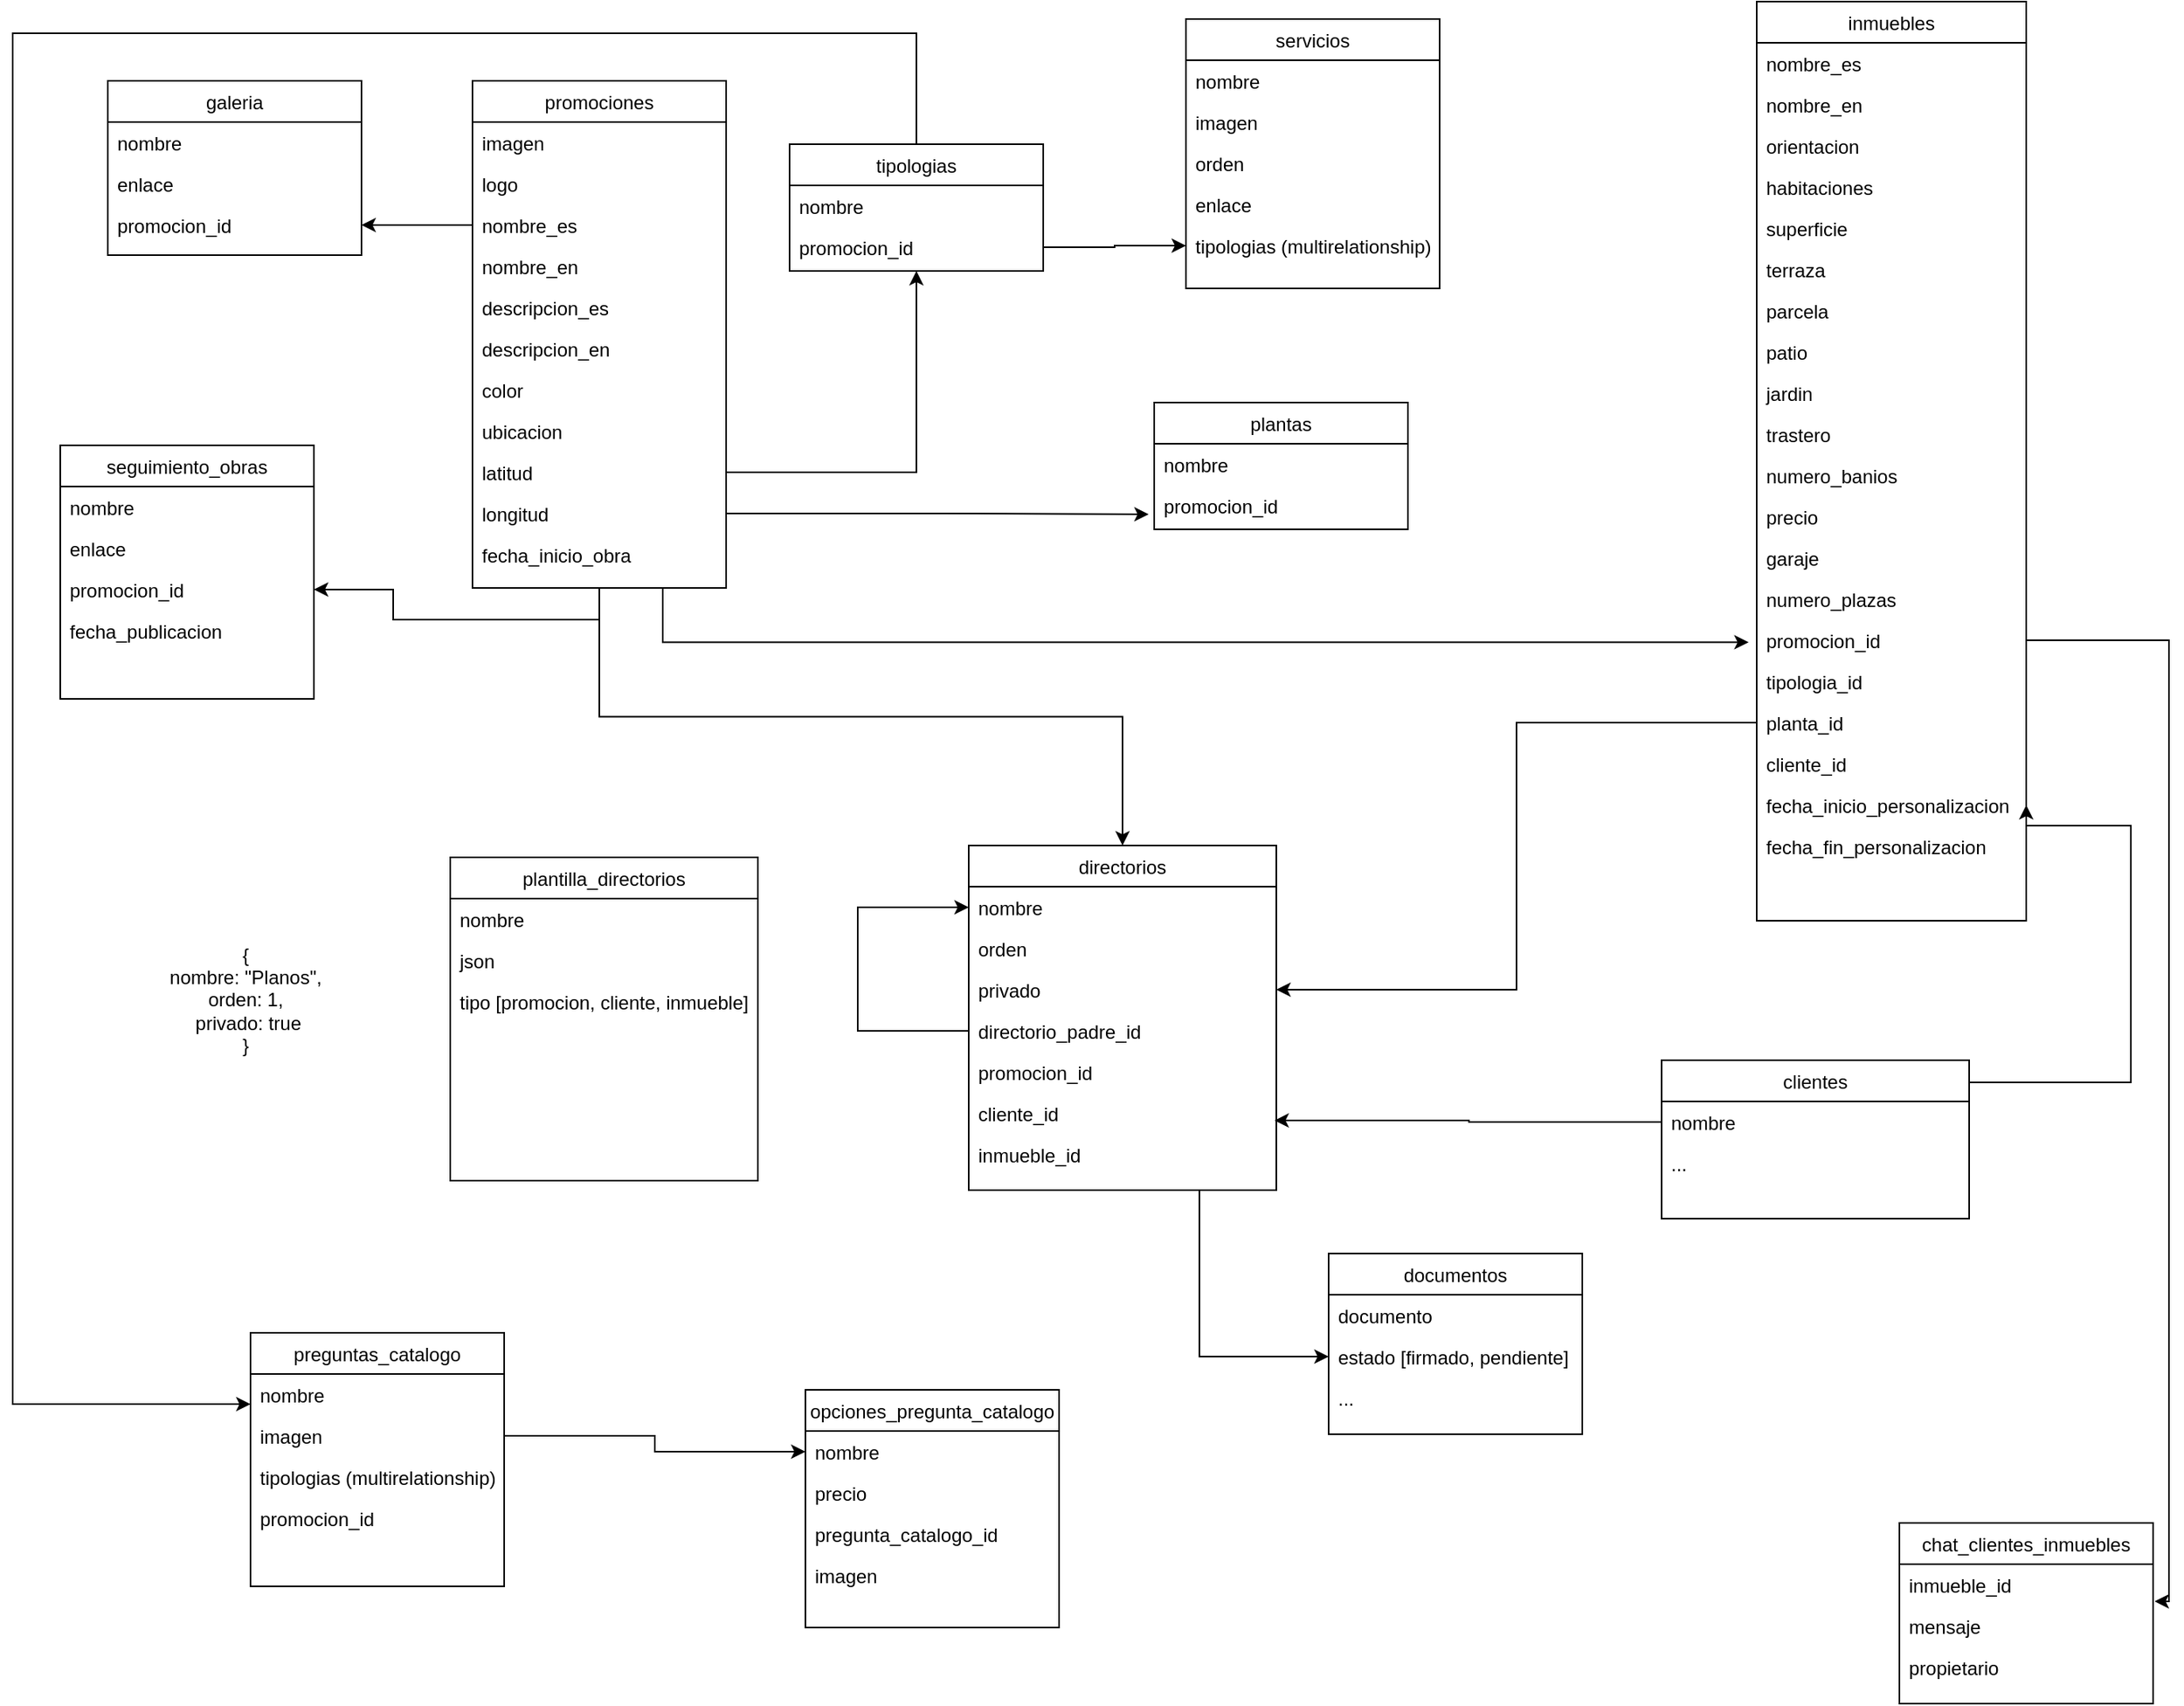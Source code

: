 <mxfile version="21.5.2" type="github">
  <diagram id="C5RBs43oDa-KdzZeNtuy" name="Page-1">
    <mxGraphModel dx="1430" dy="795" grid="1" gridSize="10" guides="1" tooltips="1" connect="1" arrows="1" fold="1" page="1" pageScale="1" pageWidth="827" pageHeight="1169" math="0" shadow="0">
      <root>
        <mxCell id="WIyWlLk6GJQsqaUBKTNV-0" />
        <mxCell id="WIyWlLk6GJQsqaUBKTNV-1" parent="WIyWlLk6GJQsqaUBKTNV-0" />
        <mxCell id="M-KcMrp0c2M51omqzIbv-11" style="edgeStyle=orthogonalEdgeStyle;rounded=0;orthogonalLoop=1;jettySize=auto;html=1;exitX=0.75;exitY=1;exitDx=0;exitDy=0;entryX=-0.03;entryY=0.55;entryDx=0;entryDy=0;entryPerimeter=0;" edge="1" parent="WIyWlLk6GJQsqaUBKTNV-1" source="zkfFHV4jXpPFQw0GAbJ--17" target="rubIWAqvZwAbomC3UhDy-125">
          <mxGeometry relative="1" as="geometry" />
        </mxCell>
        <mxCell id="M-KcMrp0c2M51omqzIbv-12" style="edgeStyle=orthogonalEdgeStyle;rounded=0;orthogonalLoop=1;jettySize=auto;html=1;exitX=0.5;exitY=1;exitDx=0;exitDy=0;entryX=1;entryY=0.5;entryDx=0;entryDy=0;" edge="1" parent="WIyWlLk6GJQsqaUBKTNV-1" source="zkfFHV4jXpPFQw0GAbJ--17" target="rubIWAqvZwAbomC3UhDy-105">
          <mxGeometry relative="1" as="geometry" />
        </mxCell>
        <mxCell id="M-KcMrp0c2M51omqzIbv-43" style="edgeStyle=orthogonalEdgeStyle;rounded=0;orthogonalLoop=1;jettySize=auto;html=1;exitX=0.5;exitY=1;exitDx=0;exitDy=0;" edge="1" parent="WIyWlLk6GJQsqaUBKTNV-1" source="zkfFHV4jXpPFQw0GAbJ--17" target="M-KcMrp0c2M51omqzIbv-28">
          <mxGeometry relative="1" as="geometry" />
        </mxCell>
        <mxCell id="zkfFHV4jXpPFQw0GAbJ--17" value="promociones" style="swimlane;fontStyle=0;align=center;verticalAlign=top;childLayout=stackLayout;horizontal=1;startSize=26;horizontalStack=0;resizeParent=1;resizeLast=0;collapsible=1;marginBottom=0;rounded=0;shadow=0;strokeWidth=1;" parent="WIyWlLk6GJQsqaUBKTNV-1" vertex="1">
          <mxGeometry x="320" y="60" width="160" height="320" as="geometry">
            <mxRectangle x="550" y="140" width="160" height="26" as="alternateBounds" />
          </mxGeometry>
        </mxCell>
        <mxCell id="zkfFHV4jXpPFQw0GAbJ--18" value="imagen" style="text;align=left;verticalAlign=top;spacingLeft=4;spacingRight=4;overflow=hidden;rotatable=0;points=[[0,0.5],[1,0.5]];portConstraint=eastwest;" parent="zkfFHV4jXpPFQw0GAbJ--17" vertex="1">
          <mxGeometry y="26" width="160" height="26" as="geometry" />
        </mxCell>
        <mxCell id="zkfFHV4jXpPFQw0GAbJ--19" value="logo" style="text;align=left;verticalAlign=top;spacingLeft=4;spacingRight=4;overflow=hidden;rotatable=0;points=[[0,0.5],[1,0.5]];portConstraint=eastwest;rounded=0;shadow=0;html=0;" parent="zkfFHV4jXpPFQw0GAbJ--17" vertex="1">
          <mxGeometry y="52" width="160" height="26" as="geometry" />
        </mxCell>
        <mxCell id="zkfFHV4jXpPFQw0GAbJ--20" value="nombre_es" style="text;align=left;verticalAlign=top;spacingLeft=4;spacingRight=4;overflow=hidden;rotatable=0;points=[[0,0.5],[1,0.5]];portConstraint=eastwest;rounded=0;shadow=0;html=0;" parent="zkfFHV4jXpPFQw0GAbJ--17" vertex="1">
          <mxGeometry y="78" width="160" height="26" as="geometry" />
        </mxCell>
        <mxCell id="zkfFHV4jXpPFQw0GAbJ--21" value="nombre_en" style="text;align=left;verticalAlign=top;spacingLeft=4;spacingRight=4;overflow=hidden;rotatable=0;points=[[0,0.5],[1,0.5]];portConstraint=eastwest;rounded=0;shadow=0;html=0;" parent="zkfFHV4jXpPFQw0GAbJ--17" vertex="1">
          <mxGeometry y="104" width="160" height="26" as="geometry" />
        </mxCell>
        <mxCell id="zkfFHV4jXpPFQw0GAbJ--22" value="descripcion_es" style="text;align=left;verticalAlign=top;spacingLeft=4;spacingRight=4;overflow=hidden;rotatable=0;points=[[0,0.5],[1,0.5]];portConstraint=eastwest;rounded=0;shadow=0;html=0;" parent="zkfFHV4jXpPFQw0GAbJ--17" vertex="1">
          <mxGeometry y="130" width="160" height="26" as="geometry" />
        </mxCell>
        <mxCell id="rubIWAqvZwAbomC3UhDy-70" value="descripcion_en" style="text;align=left;verticalAlign=top;spacingLeft=4;spacingRight=4;overflow=hidden;rotatable=0;points=[[0,0.5],[1,0.5]];portConstraint=eastwest;rounded=0;shadow=0;html=0;" parent="zkfFHV4jXpPFQw0GAbJ--17" vertex="1">
          <mxGeometry y="156" width="160" height="26" as="geometry" />
        </mxCell>
        <mxCell id="rubIWAqvZwAbomC3UhDy-71" value="color" style="text;align=left;verticalAlign=top;spacingLeft=4;spacingRight=4;overflow=hidden;rotatable=0;points=[[0,0.5],[1,0.5]];portConstraint=eastwest;rounded=0;shadow=0;html=0;" parent="zkfFHV4jXpPFQw0GAbJ--17" vertex="1">
          <mxGeometry y="182" width="160" height="26" as="geometry" />
        </mxCell>
        <mxCell id="rubIWAqvZwAbomC3UhDy-72" value="ubicacion" style="text;align=left;verticalAlign=top;spacingLeft=4;spacingRight=4;overflow=hidden;rotatable=0;points=[[0,0.5],[1,0.5]];portConstraint=eastwest;rounded=0;shadow=0;html=0;" parent="zkfFHV4jXpPFQw0GAbJ--17" vertex="1">
          <mxGeometry y="208" width="160" height="26" as="geometry" />
        </mxCell>
        <mxCell id="rubIWAqvZwAbomC3UhDy-73" value="latitud" style="text;align=left;verticalAlign=top;spacingLeft=4;spacingRight=4;overflow=hidden;rotatable=0;points=[[0,0.5],[1,0.5]];portConstraint=eastwest;rounded=0;shadow=0;html=0;" parent="zkfFHV4jXpPFQw0GAbJ--17" vertex="1">
          <mxGeometry y="234" width="160" height="26" as="geometry" />
        </mxCell>
        <mxCell id="rubIWAqvZwAbomC3UhDy-74" value="longitud" style="text;align=left;verticalAlign=top;spacingLeft=4;spacingRight=4;overflow=hidden;rotatable=0;points=[[0,0.5],[1,0.5]];portConstraint=eastwest;rounded=0;shadow=0;html=0;" parent="zkfFHV4jXpPFQw0GAbJ--17" vertex="1">
          <mxGeometry y="260" width="160" height="26" as="geometry" />
        </mxCell>
        <mxCell id="M-KcMrp0c2M51omqzIbv-87" value="fecha_inicio_obra" style="text;align=left;verticalAlign=top;spacingLeft=4;spacingRight=4;overflow=hidden;rotatable=0;points=[[0,0.5],[1,0.5]];portConstraint=eastwest;rounded=0;shadow=0;html=0;" vertex="1" parent="zkfFHV4jXpPFQw0GAbJ--17">
          <mxGeometry y="286" width="160" height="26" as="geometry" />
        </mxCell>
        <mxCell id="rubIWAqvZwAbomC3UhDy-75" value="inmuebles" style="swimlane;fontStyle=0;align=center;verticalAlign=top;childLayout=stackLayout;horizontal=1;startSize=26;horizontalStack=0;resizeParent=1;resizeLast=0;collapsible=1;marginBottom=0;rounded=0;shadow=0;strokeWidth=1;" parent="WIyWlLk6GJQsqaUBKTNV-1" vertex="1">
          <mxGeometry x="1130" y="10" width="170" height="580" as="geometry">
            <mxRectangle x="550" y="140" width="160" height="26" as="alternateBounds" />
          </mxGeometry>
        </mxCell>
        <mxCell id="rubIWAqvZwAbomC3UhDy-78" value="nombre_es" style="text;align=left;verticalAlign=top;spacingLeft=4;spacingRight=4;overflow=hidden;rotatable=0;points=[[0,0.5],[1,0.5]];portConstraint=eastwest;rounded=0;shadow=0;html=0;" parent="rubIWAqvZwAbomC3UhDy-75" vertex="1">
          <mxGeometry y="26" width="170" height="26" as="geometry" />
        </mxCell>
        <mxCell id="rubIWAqvZwAbomC3UhDy-79" value="nombre_en" style="text;align=left;verticalAlign=top;spacingLeft=4;spacingRight=4;overflow=hidden;rotatable=0;points=[[0,0.5],[1,0.5]];portConstraint=eastwest;rounded=0;shadow=0;html=0;" parent="rubIWAqvZwAbomC3UhDy-75" vertex="1">
          <mxGeometry y="52" width="170" height="26" as="geometry" />
        </mxCell>
        <mxCell id="rubIWAqvZwAbomC3UhDy-80" value="orientacion" style="text;align=left;verticalAlign=top;spacingLeft=4;spacingRight=4;overflow=hidden;rotatable=0;points=[[0,0.5],[1,0.5]];portConstraint=eastwest;rounded=0;shadow=0;html=0;" parent="rubIWAqvZwAbomC3UhDy-75" vertex="1">
          <mxGeometry y="78" width="170" height="26" as="geometry" />
        </mxCell>
        <mxCell id="rubIWAqvZwAbomC3UhDy-81" value="habitaciones" style="text;align=left;verticalAlign=top;spacingLeft=4;spacingRight=4;overflow=hidden;rotatable=0;points=[[0,0.5],[1,0.5]];portConstraint=eastwest;rounded=0;shadow=0;html=0;" parent="rubIWAqvZwAbomC3UhDy-75" vertex="1">
          <mxGeometry y="104" width="170" height="26" as="geometry" />
        </mxCell>
        <mxCell id="rubIWAqvZwAbomC3UhDy-82" value="superficie" style="text;align=left;verticalAlign=top;spacingLeft=4;spacingRight=4;overflow=hidden;rotatable=0;points=[[0,0.5],[1,0.5]];portConstraint=eastwest;rounded=0;shadow=0;html=0;" parent="rubIWAqvZwAbomC3UhDy-75" vertex="1">
          <mxGeometry y="130" width="170" height="26" as="geometry" />
        </mxCell>
        <mxCell id="rubIWAqvZwAbomC3UhDy-83" value="terraza" style="text;align=left;verticalAlign=top;spacingLeft=4;spacingRight=4;overflow=hidden;rotatable=0;points=[[0,0.5],[1,0.5]];portConstraint=eastwest;rounded=0;shadow=0;html=0;" parent="rubIWAqvZwAbomC3UhDy-75" vertex="1">
          <mxGeometry y="156" width="170" height="26" as="geometry" />
        </mxCell>
        <mxCell id="rubIWAqvZwAbomC3UhDy-84" value="parcela" style="text;align=left;verticalAlign=top;spacingLeft=4;spacingRight=4;overflow=hidden;rotatable=0;points=[[0,0.5],[1,0.5]];portConstraint=eastwest;rounded=0;shadow=0;html=0;" parent="rubIWAqvZwAbomC3UhDy-75" vertex="1">
          <mxGeometry y="182" width="170" height="26" as="geometry" />
        </mxCell>
        <mxCell id="rubIWAqvZwAbomC3UhDy-85" value="patio" style="text;align=left;verticalAlign=top;spacingLeft=4;spacingRight=4;overflow=hidden;rotatable=0;points=[[0,0.5],[1,0.5]];portConstraint=eastwest;rounded=0;shadow=0;html=0;" parent="rubIWAqvZwAbomC3UhDy-75" vertex="1">
          <mxGeometry y="208" width="170" height="26" as="geometry" />
        </mxCell>
        <mxCell id="rubIWAqvZwAbomC3UhDy-86" value="jardin" style="text;align=left;verticalAlign=top;spacingLeft=4;spacingRight=4;overflow=hidden;rotatable=0;points=[[0,0.5],[1,0.5]];portConstraint=eastwest;rounded=0;shadow=0;html=0;" parent="rubIWAqvZwAbomC3UhDy-75" vertex="1">
          <mxGeometry y="234" width="170" height="26" as="geometry" />
        </mxCell>
        <mxCell id="rubIWAqvZwAbomC3UhDy-87" value="trastero" style="text;align=left;verticalAlign=top;spacingLeft=4;spacingRight=4;overflow=hidden;rotatable=0;points=[[0,0.5],[1,0.5]];portConstraint=eastwest;rounded=0;shadow=0;html=0;" parent="rubIWAqvZwAbomC3UhDy-75" vertex="1">
          <mxGeometry y="260" width="170" height="26" as="geometry" />
        </mxCell>
        <mxCell id="rubIWAqvZwAbomC3UhDy-88" value="numero_banios" style="text;align=left;verticalAlign=top;spacingLeft=4;spacingRight=4;overflow=hidden;rotatable=0;points=[[0,0.5],[1,0.5]];portConstraint=eastwest;rounded=0;shadow=0;html=0;" parent="rubIWAqvZwAbomC3UhDy-75" vertex="1">
          <mxGeometry y="286" width="170" height="26" as="geometry" />
        </mxCell>
        <mxCell id="rubIWAqvZwAbomC3UhDy-89" value="precio" style="text;align=left;verticalAlign=top;spacingLeft=4;spacingRight=4;overflow=hidden;rotatable=0;points=[[0,0.5],[1,0.5]];portConstraint=eastwest;rounded=0;shadow=0;html=0;" parent="rubIWAqvZwAbomC3UhDy-75" vertex="1">
          <mxGeometry y="312" width="170" height="26" as="geometry" />
        </mxCell>
        <mxCell id="rubIWAqvZwAbomC3UhDy-90" value="garaje" style="text;align=left;verticalAlign=top;spacingLeft=4;spacingRight=4;overflow=hidden;rotatable=0;points=[[0,0.5],[1,0.5]];portConstraint=eastwest;rounded=0;shadow=0;html=0;" parent="rubIWAqvZwAbomC3UhDy-75" vertex="1">
          <mxGeometry y="338" width="170" height="26" as="geometry" />
        </mxCell>
        <mxCell id="rubIWAqvZwAbomC3UhDy-91" value="numero_plazas" style="text;align=left;verticalAlign=top;spacingLeft=4;spacingRight=4;overflow=hidden;rotatable=0;points=[[0,0.5],[1,0.5]];portConstraint=eastwest;rounded=0;shadow=0;html=0;" parent="rubIWAqvZwAbomC3UhDy-75" vertex="1">
          <mxGeometry y="364" width="170" height="26" as="geometry" />
        </mxCell>
        <mxCell id="rubIWAqvZwAbomC3UhDy-125" value="promocion_id" style="text;align=left;verticalAlign=top;spacingLeft=4;spacingRight=4;overflow=hidden;rotatable=0;points=[[0,0.5],[1,0.5]];portConstraint=eastwest;rounded=0;shadow=0;html=0;" parent="rubIWAqvZwAbomC3UhDy-75" vertex="1">
          <mxGeometry y="390" width="170" height="26" as="geometry" />
        </mxCell>
        <mxCell id="M-KcMrp0c2M51omqzIbv-7" value="tipologia_id" style="text;align=left;verticalAlign=top;spacingLeft=4;spacingRight=4;overflow=hidden;rotatable=0;points=[[0,0.5],[1,0.5]];portConstraint=eastwest;rounded=0;shadow=0;html=0;" vertex="1" parent="rubIWAqvZwAbomC3UhDy-75">
          <mxGeometry y="416" width="170" height="26" as="geometry" />
        </mxCell>
        <mxCell id="M-KcMrp0c2M51omqzIbv-20" value="planta_id" style="text;align=left;verticalAlign=top;spacingLeft=4;spacingRight=4;overflow=hidden;rotatable=0;points=[[0,0.5],[1,0.5]];portConstraint=eastwest;rounded=0;shadow=0;html=0;" vertex="1" parent="rubIWAqvZwAbomC3UhDy-75">
          <mxGeometry y="442" width="170" height="26" as="geometry" />
        </mxCell>
        <mxCell id="M-KcMrp0c2M51omqzIbv-44" value="cliente_id" style="text;align=left;verticalAlign=top;spacingLeft=4;spacingRight=4;overflow=hidden;rotatable=0;points=[[0,0.5],[1,0.5]];portConstraint=eastwest;rounded=0;shadow=0;html=0;" vertex="1" parent="rubIWAqvZwAbomC3UhDy-75">
          <mxGeometry y="468" width="170" height="26" as="geometry" />
        </mxCell>
        <mxCell id="M-KcMrp0c2M51omqzIbv-85" value="fecha_inicio_personalizacion" style="text;align=left;verticalAlign=top;spacingLeft=4;spacingRight=4;overflow=hidden;rotatable=0;points=[[0,0.5],[1,0.5]];portConstraint=eastwest;rounded=0;shadow=0;html=0;" vertex="1" parent="rubIWAqvZwAbomC3UhDy-75">
          <mxGeometry y="494" width="170" height="26" as="geometry" />
        </mxCell>
        <mxCell id="M-KcMrp0c2M51omqzIbv-86" value="fecha_fin_personalizacion" style="text;align=left;verticalAlign=top;spacingLeft=4;spacingRight=4;overflow=hidden;rotatable=0;points=[[0,0.5],[1,0.5]];portConstraint=eastwest;rounded=0;shadow=0;html=0;" vertex="1" parent="rubIWAqvZwAbomC3UhDy-75">
          <mxGeometry y="520" width="170" height="26" as="geometry" />
        </mxCell>
        <mxCell id="rubIWAqvZwAbomC3UhDy-102" value="seguimiento_obras" style="swimlane;fontStyle=0;align=center;verticalAlign=top;childLayout=stackLayout;horizontal=1;startSize=26;horizontalStack=0;resizeParent=1;resizeLast=0;collapsible=1;marginBottom=0;rounded=0;shadow=0;strokeWidth=1;" parent="WIyWlLk6GJQsqaUBKTNV-1" vertex="1">
          <mxGeometry x="60" y="290" width="160" height="160" as="geometry">
            <mxRectangle x="550" y="140" width="160" height="26" as="alternateBounds" />
          </mxGeometry>
        </mxCell>
        <mxCell id="rubIWAqvZwAbomC3UhDy-103" value="nombre" style="text;align=left;verticalAlign=top;spacingLeft=4;spacingRight=4;overflow=hidden;rotatable=0;points=[[0,0.5],[1,0.5]];portConstraint=eastwest;" parent="rubIWAqvZwAbomC3UhDy-102" vertex="1">
          <mxGeometry y="26" width="160" height="26" as="geometry" />
        </mxCell>
        <mxCell id="rubIWAqvZwAbomC3UhDy-104" value="enlace" style="text;align=left;verticalAlign=top;spacingLeft=4;spacingRight=4;overflow=hidden;rotatable=0;points=[[0,0.5],[1,0.5]];portConstraint=eastwest;rounded=0;shadow=0;html=0;" parent="rubIWAqvZwAbomC3UhDy-102" vertex="1">
          <mxGeometry y="52" width="160" height="26" as="geometry" />
        </mxCell>
        <mxCell id="rubIWAqvZwAbomC3UhDy-105" value="promocion_id" style="text;align=left;verticalAlign=top;spacingLeft=4;spacingRight=4;overflow=hidden;rotatable=0;points=[[0,0.5],[1,0.5]];portConstraint=eastwest;rounded=0;shadow=0;html=0;" parent="rubIWAqvZwAbomC3UhDy-102" vertex="1">
          <mxGeometry y="78" width="160" height="26" as="geometry" />
        </mxCell>
        <mxCell id="M-KcMrp0c2M51omqzIbv-88" value="fecha_publicacion" style="text;align=left;verticalAlign=top;spacingLeft=4;spacingRight=4;overflow=hidden;rotatable=0;points=[[0,0.5],[1,0.5]];portConstraint=eastwest;rounded=0;shadow=0;html=0;" vertex="1" parent="rubIWAqvZwAbomC3UhDy-102">
          <mxGeometry y="104" width="160" height="26" as="geometry" />
        </mxCell>
        <mxCell id="rubIWAqvZwAbomC3UhDy-113" value="servicios" style="swimlane;fontStyle=0;align=center;verticalAlign=top;childLayout=stackLayout;horizontal=1;startSize=26;horizontalStack=0;resizeParent=1;resizeLast=0;collapsible=1;marginBottom=0;rounded=0;shadow=0;strokeWidth=1;" parent="WIyWlLk6GJQsqaUBKTNV-1" vertex="1">
          <mxGeometry x="770" y="21" width="160" height="170" as="geometry">
            <mxRectangle x="550" y="140" width="160" height="26" as="alternateBounds" />
          </mxGeometry>
        </mxCell>
        <mxCell id="rubIWAqvZwAbomC3UhDy-114" value="nombre" style="text;align=left;verticalAlign=top;spacingLeft=4;spacingRight=4;overflow=hidden;rotatable=0;points=[[0,0.5],[1,0.5]];portConstraint=eastwest;" parent="rubIWAqvZwAbomC3UhDy-113" vertex="1">
          <mxGeometry y="26" width="160" height="26" as="geometry" />
        </mxCell>
        <mxCell id="rubIWAqvZwAbomC3UhDy-115" value="imagen" style="text;align=left;verticalAlign=top;spacingLeft=4;spacingRight=4;overflow=hidden;rotatable=0;points=[[0,0.5],[1,0.5]];portConstraint=eastwest;rounded=0;shadow=0;html=0;" parent="rubIWAqvZwAbomC3UhDy-113" vertex="1">
          <mxGeometry y="52" width="160" height="26" as="geometry" />
        </mxCell>
        <mxCell id="rubIWAqvZwAbomC3UhDy-116" value="orden" style="text;align=left;verticalAlign=top;spacingLeft=4;spacingRight=4;overflow=hidden;rotatable=0;points=[[0,0.5],[1,0.5]];portConstraint=eastwest;rounded=0;shadow=0;html=0;" parent="rubIWAqvZwAbomC3UhDy-113" vertex="1">
          <mxGeometry y="78" width="160" height="26" as="geometry" />
        </mxCell>
        <mxCell id="rubIWAqvZwAbomC3UhDy-117" value="enlace" style="text;align=left;verticalAlign=top;spacingLeft=4;spacingRight=4;overflow=hidden;rotatable=0;points=[[0,0.5],[1,0.5]];portConstraint=eastwest;rounded=0;shadow=0;html=0;" parent="rubIWAqvZwAbomC3UhDy-113" vertex="1">
          <mxGeometry y="104" width="160" height="26" as="geometry" />
        </mxCell>
        <mxCell id="M-KcMrp0c2M51omqzIbv-8" value="tipologias (multirelationship)" style="text;align=left;verticalAlign=top;spacingLeft=4;spacingRight=4;overflow=hidden;rotatable=0;points=[[0,0.5],[1,0.5]];portConstraint=eastwest;rounded=0;shadow=0;html=0;" vertex="1" parent="rubIWAqvZwAbomC3UhDy-113">
          <mxGeometry y="130" width="160" height="26" as="geometry" />
        </mxCell>
        <mxCell id="20KuOAsuJ6_gJOMVVodX-0" value="plantilla_directorios" style="swimlane;fontStyle=0;align=center;verticalAlign=top;childLayout=stackLayout;horizontal=1;startSize=26;horizontalStack=0;resizeParent=1;resizeLast=0;collapsible=1;marginBottom=0;rounded=0;shadow=0;strokeWidth=1;" parent="WIyWlLk6GJQsqaUBKTNV-1" vertex="1">
          <mxGeometry x="306" y="550" width="194" height="204" as="geometry">
            <mxRectangle x="550" y="140" width="160" height="26" as="alternateBounds" />
          </mxGeometry>
        </mxCell>
        <mxCell id="20KuOAsuJ6_gJOMVVodX-1" value="nombre" style="text;align=left;verticalAlign=top;spacingLeft=4;spacingRight=4;overflow=hidden;rotatable=0;points=[[0,0.5],[1,0.5]];portConstraint=eastwest;" parent="20KuOAsuJ6_gJOMVVodX-0" vertex="1">
          <mxGeometry y="26" width="194" height="26" as="geometry" />
        </mxCell>
        <mxCell id="20KuOAsuJ6_gJOMVVodX-2" value="json" style="text;align=left;verticalAlign=top;spacingLeft=4;spacingRight=4;overflow=hidden;rotatable=0;points=[[0,0.5],[1,0.5]];portConstraint=eastwest;rounded=0;shadow=0;html=0;" parent="20KuOAsuJ6_gJOMVVodX-0" vertex="1">
          <mxGeometry y="52" width="194" height="26" as="geometry" />
        </mxCell>
        <mxCell id="M-KcMrp0c2M51omqzIbv-24" value="tipo [promocion, cliente, inmueble]" style="text;align=left;verticalAlign=top;spacingLeft=4;spacingRight=4;overflow=hidden;rotatable=0;points=[[0,0.5],[1,0.5]];portConstraint=eastwest;rounded=0;shadow=0;html=0;" vertex="1" parent="20KuOAsuJ6_gJOMVVodX-0">
          <mxGeometry y="78" width="194" height="26" as="geometry" />
        </mxCell>
        <mxCell id="M-KcMrp0c2M51omqzIbv-56" style="edgeStyle=orthogonalEdgeStyle;rounded=0;orthogonalLoop=1;jettySize=auto;html=1;exitX=0.5;exitY=0;exitDx=0;exitDy=0;" edge="1" parent="WIyWlLk6GJQsqaUBKTNV-1" source="M-KcMrp0c2M51omqzIbv-0" target="M-KcMrp0c2M51omqzIbv-46">
          <mxGeometry relative="1" as="geometry">
            <Array as="points">
              <mxPoint x="600" y="30" />
              <mxPoint x="30" y="30" />
              <mxPoint x="30" y="895" />
              <mxPoint x="210" y="895" />
            </Array>
          </mxGeometry>
        </mxCell>
        <mxCell id="M-KcMrp0c2M51omqzIbv-0" value="tipologias" style="swimlane;fontStyle=0;align=center;verticalAlign=top;childLayout=stackLayout;horizontal=1;startSize=26;horizontalStack=0;resizeParent=1;resizeLast=0;collapsible=1;marginBottom=0;rounded=0;shadow=0;strokeWidth=1;" vertex="1" parent="WIyWlLk6GJQsqaUBKTNV-1">
          <mxGeometry x="520" y="100" width="160" height="80" as="geometry">
            <mxRectangle x="550" y="140" width="160" height="26" as="alternateBounds" />
          </mxGeometry>
        </mxCell>
        <mxCell id="M-KcMrp0c2M51omqzIbv-1" value="nombre" style="text;align=left;verticalAlign=top;spacingLeft=4;spacingRight=4;overflow=hidden;rotatable=0;points=[[0,0.5],[1,0.5]];portConstraint=eastwest;" vertex="1" parent="M-KcMrp0c2M51omqzIbv-0">
          <mxGeometry y="26" width="160" height="26" as="geometry" />
        </mxCell>
        <mxCell id="M-KcMrp0c2M51omqzIbv-5" value="promocion_id" style="text;align=left;verticalAlign=top;spacingLeft=4;spacingRight=4;overflow=hidden;rotatable=0;points=[[0,0.5],[1,0.5]];portConstraint=eastwest;" vertex="1" parent="M-KcMrp0c2M51omqzIbv-0">
          <mxGeometry y="52" width="160" height="26" as="geometry" />
        </mxCell>
        <mxCell id="M-KcMrp0c2M51omqzIbv-10" style="edgeStyle=orthogonalEdgeStyle;rounded=0;orthogonalLoop=1;jettySize=auto;html=1;exitX=1;exitY=0.5;exitDx=0;exitDy=0;entryX=0;entryY=0.5;entryDx=0;entryDy=0;" edge="1" parent="WIyWlLk6GJQsqaUBKTNV-1" source="M-KcMrp0c2M51omqzIbv-5" target="M-KcMrp0c2M51omqzIbv-8">
          <mxGeometry relative="1" as="geometry" />
        </mxCell>
        <mxCell id="M-KcMrp0c2M51omqzIbv-13" style="edgeStyle=orthogonalEdgeStyle;rounded=0;orthogonalLoop=1;jettySize=auto;html=1;exitX=1;exitY=0.5;exitDx=0;exitDy=0;entryX=0.5;entryY=1;entryDx=0;entryDy=0;" edge="1" parent="WIyWlLk6GJQsqaUBKTNV-1" source="rubIWAqvZwAbomC3UhDy-73" target="M-KcMrp0c2M51omqzIbv-0">
          <mxGeometry relative="1" as="geometry" />
        </mxCell>
        <mxCell id="M-KcMrp0c2M51omqzIbv-16" value="plantas" style="swimlane;fontStyle=0;align=center;verticalAlign=top;childLayout=stackLayout;horizontal=1;startSize=26;horizontalStack=0;resizeParent=1;resizeLast=0;collapsible=1;marginBottom=0;rounded=0;shadow=0;strokeWidth=1;" vertex="1" parent="WIyWlLk6GJQsqaUBKTNV-1">
          <mxGeometry x="750" y="263" width="160" height="80" as="geometry">
            <mxRectangle x="550" y="140" width="160" height="26" as="alternateBounds" />
          </mxGeometry>
        </mxCell>
        <mxCell id="M-KcMrp0c2M51omqzIbv-17" value="nombre" style="text;align=left;verticalAlign=top;spacingLeft=4;spacingRight=4;overflow=hidden;rotatable=0;points=[[0,0.5],[1,0.5]];portConstraint=eastwest;" vertex="1" parent="M-KcMrp0c2M51omqzIbv-16">
          <mxGeometry y="26" width="160" height="26" as="geometry" />
        </mxCell>
        <mxCell id="M-KcMrp0c2M51omqzIbv-19" value="promocion_id" style="text;align=left;verticalAlign=top;spacingLeft=4;spacingRight=4;overflow=hidden;rotatable=0;points=[[0,0.5],[1,0.5]];portConstraint=eastwest;" vertex="1" parent="M-KcMrp0c2M51omqzIbv-16">
          <mxGeometry y="52" width="160" height="26" as="geometry" />
        </mxCell>
        <mxCell id="M-KcMrp0c2M51omqzIbv-22" style="edgeStyle=orthogonalEdgeStyle;rounded=0;orthogonalLoop=1;jettySize=auto;html=1;exitX=1;exitY=0.5;exitDx=0;exitDy=0;entryX=-0.022;entryY=0.712;entryDx=0;entryDy=0;entryPerimeter=0;" edge="1" parent="WIyWlLk6GJQsqaUBKTNV-1" source="rubIWAqvZwAbomC3UhDy-74" target="M-KcMrp0c2M51omqzIbv-19">
          <mxGeometry relative="1" as="geometry" />
        </mxCell>
        <mxCell id="M-KcMrp0c2M51omqzIbv-27" value="{&lt;br&gt;nombre: &quot;Planos&quot;,&lt;br&gt;orden: 1,&lt;br&gt;&amp;nbsp;privado: true&lt;br&gt;}" style="text;html=1;strokeColor=none;fillColor=none;align=center;verticalAlign=middle;whiteSpace=wrap;rounded=0;" vertex="1" parent="WIyWlLk6GJQsqaUBKTNV-1">
          <mxGeometry x="80" y="590" width="194" height="100" as="geometry" />
        </mxCell>
        <mxCell id="M-KcMrp0c2M51omqzIbv-82" style="edgeStyle=orthogonalEdgeStyle;rounded=0;orthogonalLoop=1;jettySize=auto;html=1;exitX=0.75;exitY=1;exitDx=0;exitDy=0;entryX=0;entryY=0.5;entryDx=0;entryDy=0;" edge="1" parent="WIyWlLk6GJQsqaUBKTNV-1" source="M-KcMrp0c2M51omqzIbv-28" target="M-KcMrp0c2M51omqzIbv-81">
          <mxGeometry relative="1" as="geometry" />
        </mxCell>
        <mxCell id="M-KcMrp0c2M51omqzIbv-28" value="directorios" style="swimlane;fontStyle=0;align=center;verticalAlign=top;childLayout=stackLayout;horizontal=1;startSize=26;horizontalStack=0;resizeParent=1;resizeLast=0;collapsible=1;marginBottom=0;rounded=0;shadow=0;strokeWidth=1;" vertex="1" parent="WIyWlLk6GJQsqaUBKTNV-1">
          <mxGeometry x="633" y="542.5" width="194" height="217.5" as="geometry">
            <mxRectangle x="550" y="140" width="160" height="26" as="alternateBounds" />
          </mxGeometry>
        </mxCell>
        <mxCell id="M-KcMrp0c2M51omqzIbv-29" value="nombre" style="text;align=left;verticalAlign=top;spacingLeft=4;spacingRight=4;overflow=hidden;rotatable=0;points=[[0,0.5],[1,0.5]];portConstraint=eastwest;" vertex="1" parent="M-KcMrp0c2M51omqzIbv-28">
          <mxGeometry y="26" width="194" height="26" as="geometry" />
        </mxCell>
        <mxCell id="M-KcMrp0c2M51omqzIbv-30" value="orden" style="text;align=left;verticalAlign=top;spacingLeft=4;spacingRight=4;overflow=hidden;rotatable=0;points=[[0,0.5],[1,0.5]];portConstraint=eastwest;rounded=0;shadow=0;html=0;" vertex="1" parent="M-KcMrp0c2M51omqzIbv-28">
          <mxGeometry y="52" width="194" height="26" as="geometry" />
        </mxCell>
        <mxCell id="M-KcMrp0c2M51omqzIbv-32" style="edgeStyle=orthogonalEdgeStyle;rounded=0;orthogonalLoop=1;jettySize=auto;html=1;exitX=0;exitY=0.5;exitDx=0;exitDy=0;entryX=0;entryY=0.5;entryDx=0;entryDy=0;" edge="1" parent="M-KcMrp0c2M51omqzIbv-28" source="M-KcMrp0c2M51omqzIbv-33" target="M-KcMrp0c2M51omqzIbv-29">
          <mxGeometry relative="1" as="geometry">
            <Array as="points">
              <mxPoint x="-70" y="117" />
              <mxPoint x="-70" y="39" />
            </Array>
          </mxGeometry>
        </mxCell>
        <mxCell id="M-KcMrp0c2M51omqzIbv-31" value="privado" style="text;align=left;verticalAlign=top;spacingLeft=4;spacingRight=4;overflow=hidden;rotatable=0;points=[[0,0.5],[1,0.5]];portConstraint=eastwest;rounded=0;shadow=0;html=0;" vertex="1" parent="M-KcMrp0c2M51omqzIbv-28">
          <mxGeometry y="78" width="194" height="26" as="geometry" />
        </mxCell>
        <mxCell id="M-KcMrp0c2M51omqzIbv-33" value="directorio_padre_id" style="text;align=left;verticalAlign=top;spacingLeft=4;spacingRight=4;overflow=hidden;rotatable=0;points=[[0,0.5],[1,0.5]];portConstraint=eastwest;rounded=0;shadow=0;html=0;" vertex="1" parent="M-KcMrp0c2M51omqzIbv-28">
          <mxGeometry y="104" width="194" height="26" as="geometry" />
        </mxCell>
        <mxCell id="M-KcMrp0c2M51omqzIbv-34" value="promocion_id" style="text;align=left;verticalAlign=top;spacingLeft=4;spacingRight=4;overflow=hidden;rotatable=0;points=[[0,0.5],[1,0.5]];portConstraint=eastwest;rounded=0;shadow=0;html=0;" vertex="1" parent="M-KcMrp0c2M51omqzIbv-28">
          <mxGeometry y="130" width="194" height="26" as="geometry" />
        </mxCell>
        <mxCell id="M-KcMrp0c2M51omqzIbv-35" value="cliente_id" style="text;align=left;verticalAlign=top;spacingLeft=4;spacingRight=4;overflow=hidden;rotatable=0;points=[[0,0.5],[1,0.5]];portConstraint=eastwest;rounded=0;shadow=0;html=0;" vertex="1" parent="M-KcMrp0c2M51omqzIbv-28">
          <mxGeometry y="156" width="194" height="26" as="geometry" />
        </mxCell>
        <mxCell id="M-KcMrp0c2M51omqzIbv-36" value="inmueble_id" style="text;align=left;verticalAlign=top;spacingLeft=4;spacingRight=4;overflow=hidden;rotatable=0;points=[[0,0.5],[1,0.5]];portConstraint=eastwest;rounded=0;shadow=0;html=0;" vertex="1" parent="M-KcMrp0c2M51omqzIbv-28">
          <mxGeometry y="182" width="194" height="26" as="geometry" />
        </mxCell>
        <mxCell id="M-KcMrp0c2M51omqzIbv-37" value="clientes" style="swimlane;fontStyle=0;align=center;verticalAlign=top;childLayout=stackLayout;horizontal=1;startSize=26;horizontalStack=0;resizeParent=1;resizeLast=0;collapsible=1;marginBottom=0;rounded=0;shadow=0;strokeWidth=1;" vertex="1" parent="WIyWlLk6GJQsqaUBKTNV-1">
          <mxGeometry x="1070" y="678" width="194" height="100" as="geometry">
            <mxRectangle x="550" y="140" width="160" height="26" as="alternateBounds" />
          </mxGeometry>
        </mxCell>
        <mxCell id="M-KcMrp0c2M51omqzIbv-38" value="nombre" style="text;align=left;verticalAlign=top;spacingLeft=4;spacingRight=4;overflow=hidden;rotatable=0;points=[[0,0.5],[1,0.5]];portConstraint=eastwest;" vertex="1" parent="M-KcMrp0c2M51omqzIbv-37">
          <mxGeometry y="26" width="194" height="26" as="geometry" />
        </mxCell>
        <mxCell id="M-KcMrp0c2M51omqzIbv-39" value="..." style="text;align=left;verticalAlign=top;spacingLeft=4;spacingRight=4;overflow=hidden;rotatable=0;points=[[0,0.5],[1,0.5]];portConstraint=eastwest;rounded=0;shadow=0;html=0;" vertex="1" parent="M-KcMrp0c2M51omqzIbv-37">
          <mxGeometry y="52" width="194" height="26" as="geometry" />
        </mxCell>
        <mxCell id="M-KcMrp0c2M51omqzIbv-41" style="edgeStyle=orthogonalEdgeStyle;rounded=0;orthogonalLoop=1;jettySize=auto;html=1;exitX=0;exitY=0.5;exitDx=0;exitDy=0;entryX=0.994;entryY=0.674;entryDx=0;entryDy=0;entryPerimeter=0;" edge="1" parent="WIyWlLk6GJQsqaUBKTNV-1" source="M-KcMrp0c2M51omqzIbv-38" target="M-KcMrp0c2M51omqzIbv-35">
          <mxGeometry relative="1" as="geometry" />
        </mxCell>
        <mxCell id="M-KcMrp0c2M51omqzIbv-42" style="edgeStyle=orthogonalEdgeStyle;rounded=0;orthogonalLoop=1;jettySize=auto;html=1;exitX=0;exitY=0.5;exitDx=0;exitDy=0;" edge="1" parent="WIyWlLk6GJQsqaUBKTNV-1" source="M-KcMrp0c2M51omqzIbv-20" target="M-KcMrp0c2M51omqzIbv-31">
          <mxGeometry relative="1" as="geometry" />
        </mxCell>
        <mxCell id="M-KcMrp0c2M51omqzIbv-45" style="edgeStyle=orthogonalEdgeStyle;rounded=0;orthogonalLoop=1;jettySize=auto;html=1;exitX=1;exitY=0.5;exitDx=0;exitDy=0;entryX=1;entryY=0.5;entryDx=0;entryDy=0;" edge="1" parent="WIyWlLk6GJQsqaUBKTNV-1" source="M-KcMrp0c2M51omqzIbv-39" target="M-KcMrp0c2M51omqzIbv-85">
          <mxGeometry relative="1" as="geometry">
            <mxPoint x="1280" y="691.73" as="sourcePoint" />
            <mxPoint x="1315.32" y="478.002" as="targetPoint" />
            <Array as="points">
              <mxPoint x="1264" y="692" />
              <mxPoint x="1366" y="692" />
              <mxPoint x="1366" y="530" />
              <mxPoint x="1300" y="530" />
            </Array>
          </mxGeometry>
        </mxCell>
        <mxCell id="M-KcMrp0c2M51omqzIbv-46" value="preguntas_catalogo" style="swimlane;fontStyle=0;align=center;verticalAlign=top;childLayout=stackLayout;horizontal=1;startSize=26;horizontalStack=0;resizeParent=1;resizeLast=0;collapsible=1;marginBottom=0;rounded=0;shadow=0;strokeWidth=1;" vertex="1" parent="WIyWlLk6GJQsqaUBKTNV-1">
          <mxGeometry x="180" y="850" width="160" height="160" as="geometry">
            <mxRectangle x="550" y="140" width="160" height="26" as="alternateBounds" />
          </mxGeometry>
        </mxCell>
        <mxCell id="M-KcMrp0c2M51omqzIbv-47" value="nombre" style="text;align=left;verticalAlign=top;spacingLeft=4;spacingRight=4;overflow=hidden;rotatable=0;points=[[0,0.5],[1,0.5]];portConstraint=eastwest;" vertex="1" parent="M-KcMrp0c2M51omqzIbv-46">
          <mxGeometry y="26" width="160" height="26" as="geometry" />
        </mxCell>
        <mxCell id="M-KcMrp0c2M51omqzIbv-49" value="imagen" style="text;align=left;verticalAlign=top;spacingLeft=4;spacingRight=4;overflow=hidden;rotatable=0;points=[[0,0.5],[1,0.5]];portConstraint=eastwest;rounded=0;shadow=0;html=0;" vertex="1" parent="M-KcMrp0c2M51omqzIbv-46">
          <mxGeometry y="52" width="160" height="26" as="geometry" />
        </mxCell>
        <mxCell id="M-KcMrp0c2M51omqzIbv-57" style="edgeStyle=orthogonalEdgeStyle;rounded=0;orthogonalLoop=1;jettySize=auto;html=1;exitX=1;exitY=0.5;exitDx=0;exitDy=0;" edge="1" parent="M-KcMrp0c2M51omqzIbv-46" source="M-KcMrp0c2M51omqzIbv-47" target="M-KcMrp0c2M51omqzIbv-47">
          <mxGeometry relative="1" as="geometry" />
        </mxCell>
        <mxCell id="M-KcMrp0c2M51omqzIbv-59" value="tipologias (multirelationship)" style="text;align=left;verticalAlign=top;spacingLeft=4;spacingRight=4;overflow=hidden;rotatable=0;points=[[0,0.5],[1,0.5]];portConstraint=eastwest;rounded=0;shadow=0;html=0;" vertex="1" parent="M-KcMrp0c2M51omqzIbv-46">
          <mxGeometry y="78" width="160" height="26" as="geometry" />
        </mxCell>
        <mxCell id="M-KcMrp0c2M51omqzIbv-60" value="promocion_id" style="text;align=left;verticalAlign=top;spacingLeft=4;spacingRight=4;overflow=hidden;rotatable=0;points=[[0,0.5],[1,0.5]];portConstraint=eastwest;rounded=0;shadow=0;html=0;" vertex="1" parent="M-KcMrp0c2M51omqzIbv-46">
          <mxGeometry y="104" width="160" height="26" as="geometry" />
        </mxCell>
        <mxCell id="M-KcMrp0c2M51omqzIbv-50" value="opciones_pregunta_catalogo" style="swimlane;fontStyle=0;align=center;verticalAlign=top;childLayout=stackLayout;horizontal=1;startSize=26;horizontalStack=0;resizeParent=1;resizeLast=0;collapsible=1;marginBottom=0;rounded=0;shadow=0;strokeWidth=1;" vertex="1" parent="WIyWlLk6GJQsqaUBKTNV-1">
          <mxGeometry x="530" y="886" width="160" height="150" as="geometry">
            <mxRectangle x="550" y="140" width="160" height="26" as="alternateBounds" />
          </mxGeometry>
        </mxCell>
        <mxCell id="M-KcMrp0c2M51omqzIbv-51" value="nombre" style="text;align=left;verticalAlign=top;spacingLeft=4;spacingRight=4;overflow=hidden;rotatable=0;points=[[0,0.5],[1,0.5]];portConstraint=eastwest;" vertex="1" parent="M-KcMrp0c2M51omqzIbv-50">
          <mxGeometry y="26" width="160" height="26" as="geometry" />
        </mxCell>
        <mxCell id="M-KcMrp0c2M51omqzIbv-52" value="precio" style="text;align=left;verticalAlign=top;spacingLeft=4;spacingRight=4;overflow=hidden;rotatable=0;points=[[0,0.5],[1,0.5]];portConstraint=eastwest;rounded=0;shadow=0;html=0;" vertex="1" parent="M-KcMrp0c2M51omqzIbv-50">
          <mxGeometry y="52" width="160" height="26" as="geometry" />
        </mxCell>
        <mxCell id="M-KcMrp0c2M51omqzIbv-53" value="pregunta_catalogo_id" style="text;align=left;verticalAlign=top;spacingLeft=4;spacingRight=4;overflow=hidden;rotatable=0;points=[[0,0.5],[1,0.5]];portConstraint=eastwest;" vertex="1" parent="M-KcMrp0c2M51omqzIbv-50">
          <mxGeometry y="78" width="160" height="26" as="geometry" />
        </mxCell>
        <mxCell id="M-KcMrp0c2M51omqzIbv-54" value="imagen" style="text;align=left;verticalAlign=top;spacingLeft=4;spacingRight=4;overflow=hidden;rotatable=0;points=[[0,0.5],[1,0.5]];portConstraint=eastwest;rounded=0;shadow=0;html=0;" vertex="1" parent="M-KcMrp0c2M51omqzIbv-50">
          <mxGeometry y="104" width="160" height="26" as="geometry" />
        </mxCell>
        <mxCell id="M-KcMrp0c2M51omqzIbv-55" style="edgeStyle=orthogonalEdgeStyle;rounded=0;orthogonalLoop=1;jettySize=auto;html=1;exitX=1;exitY=0.5;exitDx=0;exitDy=0;" edge="1" parent="WIyWlLk6GJQsqaUBKTNV-1" source="M-KcMrp0c2M51omqzIbv-49" target="M-KcMrp0c2M51omqzIbv-51">
          <mxGeometry relative="1" as="geometry" />
        </mxCell>
        <mxCell id="M-KcMrp0c2M51omqzIbv-61" value="chat_clientes_inmuebles" style="swimlane;fontStyle=0;align=center;verticalAlign=top;childLayout=stackLayout;horizontal=1;startSize=26;horizontalStack=0;resizeParent=1;resizeLast=0;collapsible=1;marginBottom=0;rounded=0;shadow=0;strokeWidth=1;" vertex="1" parent="WIyWlLk6GJQsqaUBKTNV-1">
          <mxGeometry x="1220" y="970" width="160" height="114" as="geometry">
            <mxRectangle x="550" y="140" width="160" height="26" as="alternateBounds" />
          </mxGeometry>
        </mxCell>
        <mxCell id="M-KcMrp0c2M51omqzIbv-63" value="inmueble_id" style="text;align=left;verticalAlign=top;spacingLeft=4;spacingRight=4;overflow=hidden;rotatable=0;points=[[0,0.5],[1,0.5]];portConstraint=eastwest;rounded=0;shadow=0;html=0;" vertex="1" parent="M-KcMrp0c2M51omqzIbv-61">
          <mxGeometry y="26" width="160" height="26" as="geometry" />
        </mxCell>
        <mxCell id="M-KcMrp0c2M51omqzIbv-74" value="mensaje" style="text;align=left;verticalAlign=top;spacingLeft=4;spacingRight=4;overflow=hidden;rotatable=0;points=[[0,0.5],[1,0.5]];portConstraint=eastwest;" vertex="1" parent="M-KcMrp0c2M51omqzIbv-61">
          <mxGeometry y="52" width="160" height="26" as="geometry" />
        </mxCell>
        <mxCell id="M-KcMrp0c2M51omqzIbv-75" value="propietario" style="text;align=left;verticalAlign=top;spacingLeft=4;spacingRight=4;overflow=hidden;rotatable=0;points=[[0,0.5],[1,0.5]];portConstraint=eastwest;" vertex="1" parent="M-KcMrp0c2M51omqzIbv-61">
          <mxGeometry y="78" width="160" height="26" as="geometry" />
        </mxCell>
        <mxCell id="M-KcMrp0c2M51omqzIbv-76" style="edgeStyle=orthogonalEdgeStyle;rounded=0;orthogonalLoop=1;jettySize=auto;html=1;exitX=1;exitY=0.5;exitDx=0;exitDy=0;entryX=1.006;entryY=0.903;entryDx=0;entryDy=0;entryPerimeter=0;" edge="1" parent="WIyWlLk6GJQsqaUBKTNV-1" source="rubIWAqvZwAbomC3UhDy-125" target="M-KcMrp0c2M51omqzIbv-63">
          <mxGeometry relative="1" as="geometry">
            <mxPoint x="1310" y="410" as="sourcePoint" />
            <mxPoint x="1390" y="1024.0" as="targetPoint" />
            <Array as="points">
              <mxPoint x="1390" y="413" />
              <mxPoint x="1390" y="1019" />
            </Array>
          </mxGeometry>
        </mxCell>
        <mxCell id="M-KcMrp0c2M51omqzIbv-77" value="documentos" style="swimlane;fontStyle=0;align=center;verticalAlign=top;childLayout=stackLayout;horizontal=1;startSize=26;horizontalStack=0;resizeParent=1;resizeLast=0;collapsible=1;marginBottom=0;rounded=0;shadow=0;strokeWidth=1;" vertex="1" parent="WIyWlLk6GJQsqaUBKTNV-1">
          <mxGeometry x="860" y="800" width="160" height="114" as="geometry">
            <mxRectangle x="550" y="140" width="160" height="26" as="alternateBounds" />
          </mxGeometry>
        </mxCell>
        <mxCell id="M-KcMrp0c2M51omqzIbv-78" value="documento" style="text;align=left;verticalAlign=top;spacingLeft=4;spacingRight=4;overflow=hidden;rotatable=0;points=[[0,0.5],[1,0.5]];portConstraint=eastwest;rounded=0;shadow=0;html=0;" vertex="1" parent="M-KcMrp0c2M51omqzIbv-77">
          <mxGeometry y="26" width="160" height="26" as="geometry" />
        </mxCell>
        <mxCell id="M-KcMrp0c2M51omqzIbv-81" value="estado [firmado, pendiente]" style="text;align=left;verticalAlign=top;spacingLeft=4;spacingRight=4;overflow=hidden;rotatable=0;points=[[0,0.5],[1,0.5]];portConstraint=eastwest;rounded=0;shadow=0;html=0;" vertex="1" parent="M-KcMrp0c2M51omqzIbv-77">
          <mxGeometry y="52" width="160" height="26" as="geometry" />
        </mxCell>
        <mxCell id="M-KcMrp0c2M51omqzIbv-84" value="..." style="text;align=left;verticalAlign=top;spacingLeft=4;spacingRight=4;overflow=hidden;rotatable=0;points=[[0,0.5],[1,0.5]];portConstraint=eastwest;rounded=0;shadow=0;html=0;" vertex="1" parent="M-KcMrp0c2M51omqzIbv-77">
          <mxGeometry y="78" width="160" height="26" as="geometry" />
        </mxCell>
        <mxCell id="M-KcMrp0c2M51omqzIbv-89" value="galeria" style="swimlane;fontStyle=0;align=center;verticalAlign=top;childLayout=stackLayout;horizontal=1;startSize=26;horizontalStack=0;resizeParent=1;resizeLast=0;collapsible=1;marginBottom=0;rounded=0;shadow=0;strokeWidth=1;" vertex="1" parent="WIyWlLk6GJQsqaUBKTNV-1">
          <mxGeometry x="90" y="60" width="160" height="110" as="geometry">
            <mxRectangle x="550" y="140" width="160" height="26" as="alternateBounds" />
          </mxGeometry>
        </mxCell>
        <mxCell id="M-KcMrp0c2M51omqzIbv-90" value="nombre" style="text;align=left;verticalAlign=top;spacingLeft=4;spacingRight=4;overflow=hidden;rotatable=0;points=[[0,0.5],[1,0.5]];portConstraint=eastwest;" vertex="1" parent="M-KcMrp0c2M51omqzIbv-89">
          <mxGeometry y="26" width="160" height="26" as="geometry" />
        </mxCell>
        <mxCell id="M-KcMrp0c2M51omqzIbv-91" value="enlace" style="text;align=left;verticalAlign=top;spacingLeft=4;spacingRight=4;overflow=hidden;rotatable=0;points=[[0,0.5],[1,0.5]];portConstraint=eastwest;rounded=0;shadow=0;html=0;" vertex="1" parent="M-KcMrp0c2M51omqzIbv-89">
          <mxGeometry y="52" width="160" height="26" as="geometry" />
        </mxCell>
        <mxCell id="M-KcMrp0c2M51omqzIbv-92" value="promocion_id" style="text;align=left;verticalAlign=top;spacingLeft=4;spacingRight=4;overflow=hidden;rotatable=0;points=[[0,0.5],[1,0.5]];portConstraint=eastwest;rounded=0;shadow=0;html=0;" vertex="1" parent="M-KcMrp0c2M51omqzIbv-89">
          <mxGeometry y="78" width="160" height="26" as="geometry" />
        </mxCell>
        <mxCell id="M-KcMrp0c2M51omqzIbv-94" style="edgeStyle=orthogonalEdgeStyle;rounded=0;orthogonalLoop=1;jettySize=auto;html=1;exitX=0;exitY=0.5;exitDx=0;exitDy=0;entryX=1;entryY=0.5;entryDx=0;entryDy=0;" edge="1" parent="WIyWlLk6GJQsqaUBKTNV-1" source="zkfFHV4jXpPFQw0GAbJ--20" target="M-KcMrp0c2M51omqzIbv-92">
          <mxGeometry relative="1" as="geometry" />
        </mxCell>
      </root>
    </mxGraphModel>
  </diagram>
</mxfile>
